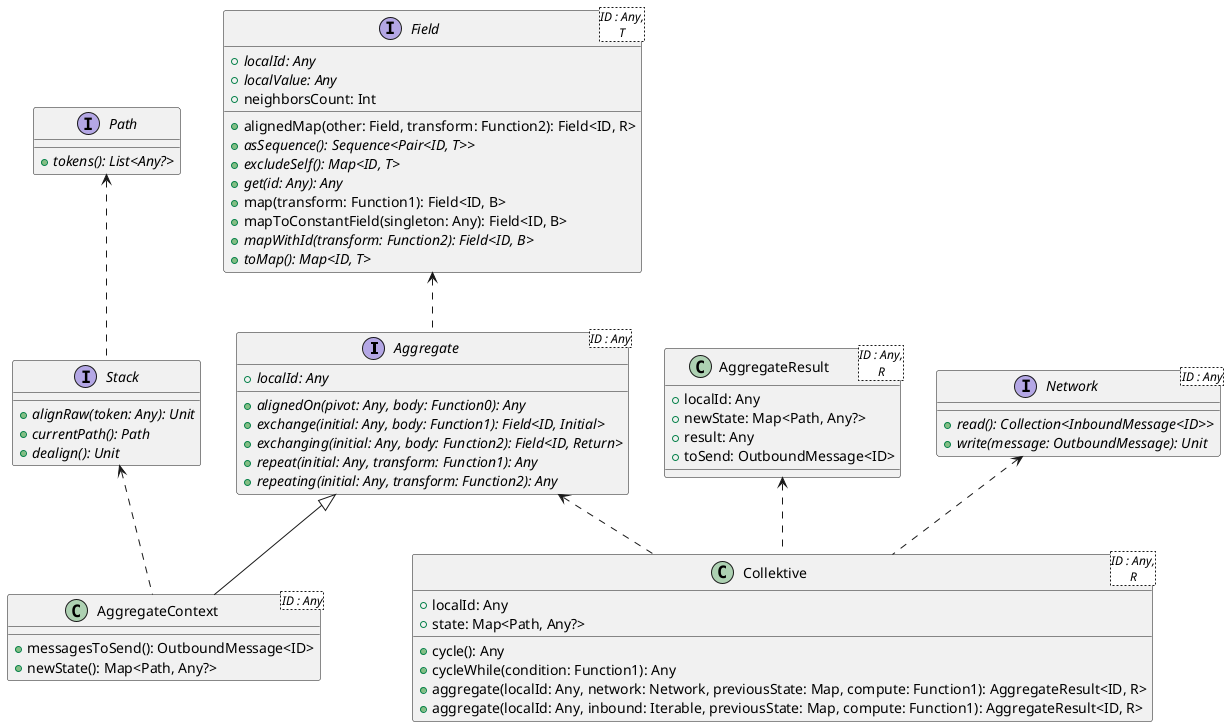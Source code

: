 @startuml
interface Aggregate<ID : Any> {
    +{abstract} localId: Any
    +{abstract} alignedOn(pivot: Any, body: Function0): Any
    +{abstract} exchange(initial: Any, body: Function1): Field<ID, Initial>
    +{abstract} exchanging(initial: Any, body: Function2): Field<ID, Return>
    +{abstract} repeat(initial: Any, transform: Function1): Any
    +{abstract} repeating(initial: Any, transform: Function2): Any
}

class AggregateContext<ID : Any> {
    +messagesToSend(): OutboundMessage<ID>
    +newState(): Map<Path, Any?>
}

class AggregateResult<ID : Any,\nR> {
    +localId: Any
    +newState: Map<Path, Any?>
    +result: Any
    +toSend: OutboundMessage<ID>
}

class Collektive<ID : Any,\nR> {
    +localId: Any
    +state: Map<Path, Any?>
    +cycle(): Any
    +cycleWhile(condition: Function1): Any
    +aggregate(localId: Any, network: Network, previousState: Map, compute: Function1): AggregateResult<ID, R>
    +aggregate(localId: Any, inbound: Iterable, previousState: Map, compute: Function1): AggregateResult<ID, R>
}

interface Stack {
    +{abstract} alignRaw(token: Any): Unit
    +{abstract} currentPath(): Path
    +{abstract} dealign(): Unit
}

interface Field<ID : Any,\nT> {
    +{abstract} localId: Any
    +{abstract} localValue: Any
    +neighborsCount: Int
    +alignedMap(other: Field, transform: Function2): Field<ID, R>
    +{abstract} asSequence(): Sequence<Pair<ID, T>>
    +{abstract} excludeSelf(): Map<ID, T>
    +{abstract} get(id: Any): Any
    +map(transform: Function1): Field<ID, B>
    +mapToConstantField(singleton: Any): Field<ID, B>
    +{abstract} mapWithId(transform: Function2): Field<ID, B>
    +{abstract} toMap(): Map<ID, T>
}

interface Network<ID : Any> {
    +{abstract} read(): Collection<InboundMessage<ID>>
    +{abstract} write(message: OutboundMessage): Unit
}

interface Path {
    +{abstract} tokens(): List<Any?>
}

Aggregate <|-- AggregateContext
AggregateResult <.. Collektive
Field <.. Aggregate
Aggregate <.. Collektive
Network <.. Collektive
Path <.. Stack
Stack <.. AggregateContext
@enduml
